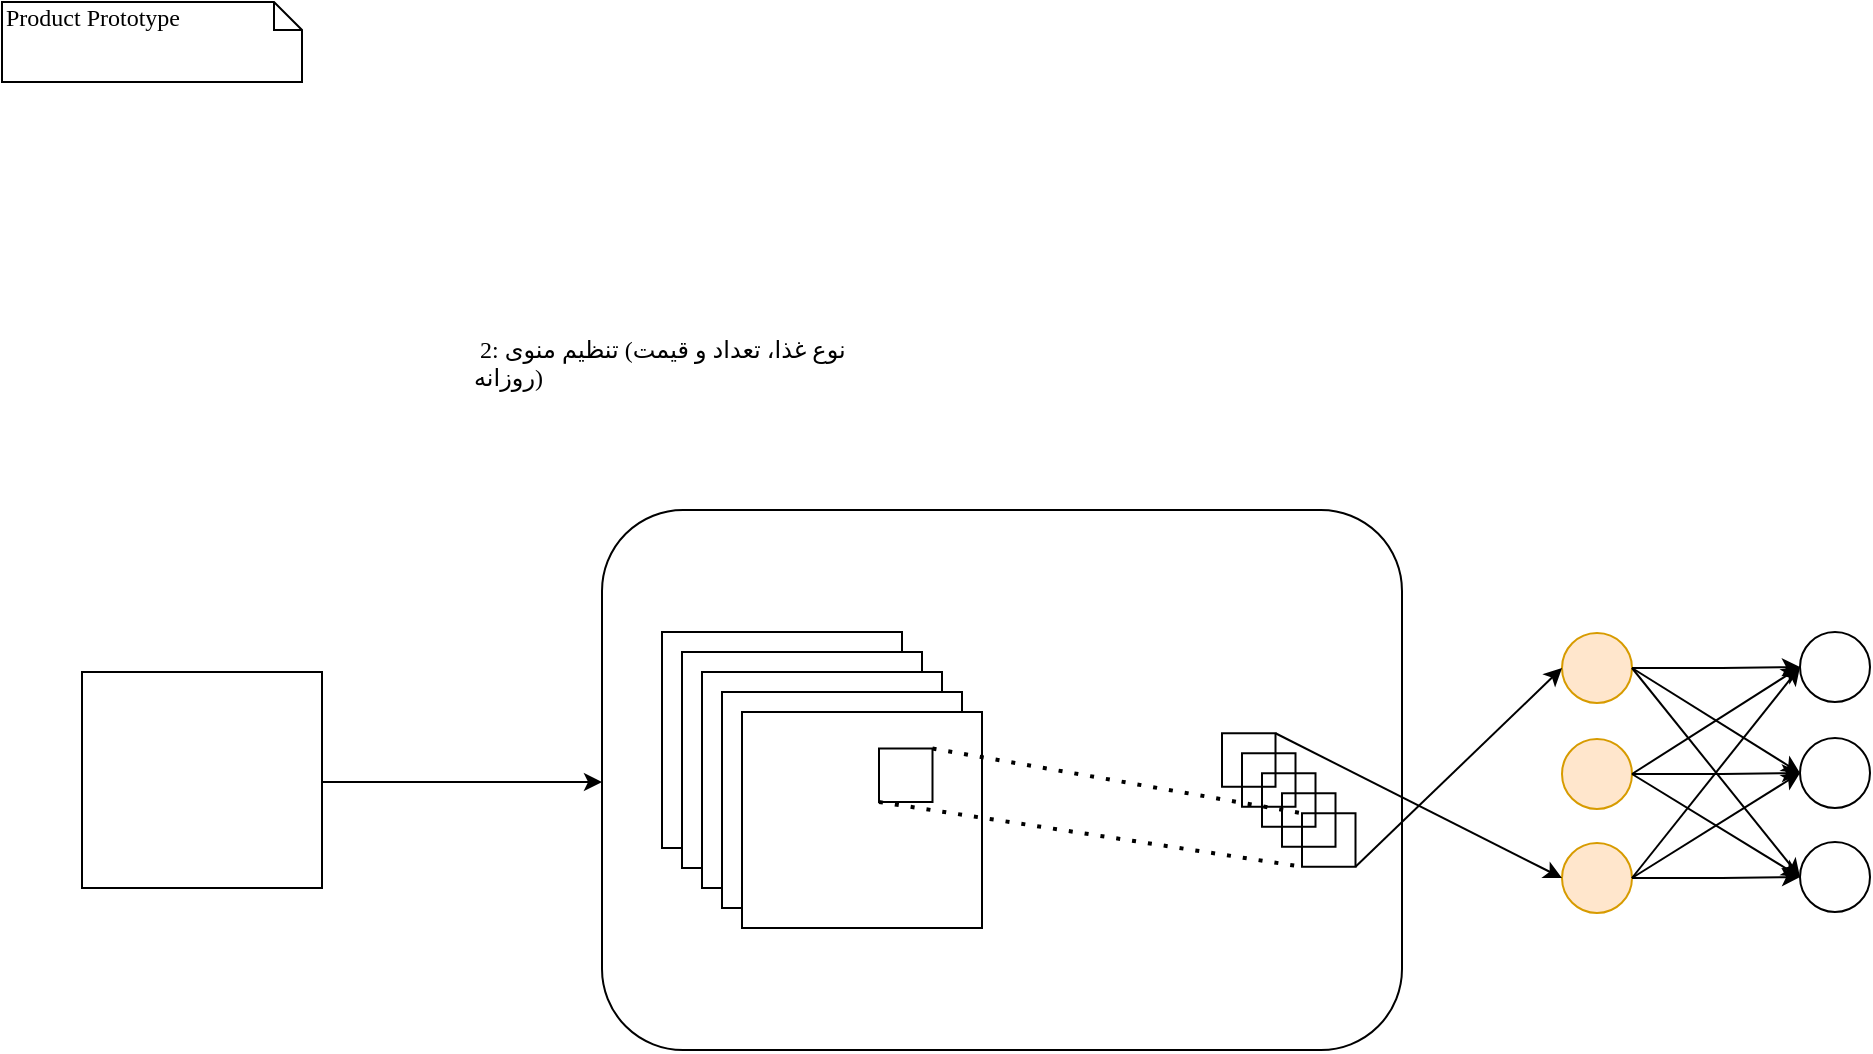<mxfile version="20.7.4" type="github">
  <diagram id="kgpKYQtTHZ0yAKxKKP6v" name="Page-1">
    <mxGraphModel dx="1235" dy="684" grid="1" gridSize="10" guides="1" tooltips="1" connect="1" arrows="1" fold="1" page="1" pageScale="1" pageWidth="1654" pageHeight="1169" math="0" shadow="0">
      <root>
        <mxCell id="0" />
        <mxCell id="1" parent="0" />
        <mxCell id="vwlu7_VKPTwD4sSRkWJh-14" value="" style="rounded=1;whiteSpace=wrap;html=1;fillColor=none;" parent="1" vertex="1">
          <mxGeometry x="300" y="254.01" width="400" height="270" as="geometry" />
        </mxCell>
        <mxCell id="vwlu7_VKPTwD4sSRkWJh-22" value="&lt;span style=&quot;font-family: &amp;#34;verdana&amp;#34; ; text-align: center&quot;&gt;&amp;nbsp;2: نوع غذا، تعداد و قیمت)&amp;nbsp;&lt;/span&gt;&lt;span style=&quot;font-family: &amp;#34;verdana&amp;#34; ; text-align: center&quot;&gt;تنظیم منوی روزانه)&lt;/span&gt;" style="text;whiteSpace=wrap;html=1;" parent="1" vertex="1">
          <mxGeometry x="234" y="160" width="216" height="30" as="geometry" />
        </mxCell>
        <mxCell id="vwlu7_VKPTwD4sSRkWJh-11" value="Product Prototype" style="shape=note;whiteSpace=wrap;html=1;size=14;verticalAlign=top;align=left;spacingTop=-6;rounded=0;shadow=0;comic=0;labelBackgroundColor=none;strokeWidth=1;fontFamily=Verdana;fontSize=12" parent="1" vertex="1">
          <mxGeometry width="150" height="40" as="geometry" />
        </mxCell>
        <mxCell id="yDUGrnm4ATClAlPOhV2n-1" style="edgeStyle=orthogonalEdgeStyle;rounded=0;orthogonalLoop=1;jettySize=auto;html=1;exitX=1;exitY=0.5;exitDx=0;exitDy=0;" edge="1" parent="1" source="vwlu7_VKPTwD4sSRkWJh-13">
          <mxGeometry relative="1" as="geometry">
            <mxPoint x="300" y="390" as="targetPoint" />
            <Array as="points">
              <mxPoint x="170" y="390" />
              <mxPoint x="431" y="390" />
            </Array>
          </mxGeometry>
        </mxCell>
        <mxCell id="vwlu7_VKPTwD4sSRkWJh-13" value="" style="rounded=0;whiteSpace=wrap;html=1;" parent="1" vertex="1">
          <mxGeometry x="40" y="335" width="120" height="108" as="geometry" />
        </mxCell>
        <mxCell id="yDUGrnm4ATClAlPOhV2n-12" value="" style="rounded=0;whiteSpace=wrap;html=1;" vertex="1" parent="1">
          <mxGeometry x="330" y="315" width="120" height="108" as="geometry" />
        </mxCell>
        <mxCell id="yDUGrnm4ATClAlPOhV2n-13" value="" style="rounded=0;whiteSpace=wrap;html=1;" vertex="1" parent="1">
          <mxGeometry x="340" y="325" width="120" height="108" as="geometry" />
        </mxCell>
        <mxCell id="yDUGrnm4ATClAlPOhV2n-14" value="" style="rounded=0;whiteSpace=wrap;html=1;" vertex="1" parent="1">
          <mxGeometry x="350" y="335" width="120" height="108" as="geometry" />
        </mxCell>
        <mxCell id="yDUGrnm4ATClAlPOhV2n-15" value="" style="rounded=0;whiteSpace=wrap;html=1;" vertex="1" parent="1">
          <mxGeometry x="360" y="345" width="120" height="108" as="geometry" />
        </mxCell>
        <mxCell id="yDUGrnm4ATClAlPOhV2n-16" value="" style="rounded=0;whiteSpace=wrap;html=1;" vertex="1" parent="1">
          <mxGeometry x="370" y="355" width="120" height="108" as="geometry" />
        </mxCell>
        <mxCell id="yDUGrnm4ATClAlPOhV2n-22" value="" style="ellipse;whiteSpace=wrap;html=1;aspect=fixed;fillColor=#ffe6cc;strokeColor=#d79b00;" vertex="1" parent="1">
          <mxGeometry x="780" y="315.5" width="35" height="35" as="geometry" />
        </mxCell>
        <mxCell id="yDUGrnm4ATClAlPOhV2n-23" value="" style="ellipse;whiteSpace=wrap;html=1;aspect=fixed;fillColor=#ffe6cc;strokeColor=#d79b00;" vertex="1" parent="1">
          <mxGeometry x="780" y="420.5" width="35" height="35" as="geometry" />
        </mxCell>
        <mxCell id="yDUGrnm4ATClAlPOhV2n-25" value="" style="ellipse;whiteSpace=wrap;html=1;aspect=fixed;fillColor=#ffe6cc;strokeColor=#d79b00;" vertex="1" parent="1">
          <mxGeometry x="780" y="368.5" width="35" height="35" as="geometry" />
        </mxCell>
        <mxCell id="yDUGrnm4ATClAlPOhV2n-30" value="" style="ellipse;whiteSpace=wrap;html=1;aspect=fixed;" vertex="1" parent="1">
          <mxGeometry x="899" y="315" width="35" height="35" as="geometry" />
        </mxCell>
        <mxCell id="yDUGrnm4ATClAlPOhV2n-31" value="" style="ellipse;whiteSpace=wrap;html=1;aspect=fixed;" vertex="1" parent="1">
          <mxGeometry x="899" y="420" width="35" height="35" as="geometry" />
        </mxCell>
        <mxCell id="yDUGrnm4ATClAlPOhV2n-32" value="" style="ellipse;whiteSpace=wrap;html=1;aspect=fixed;" vertex="1" parent="1">
          <mxGeometry x="899" y="368" width="35" height="35" as="geometry" />
        </mxCell>
        <mxCell id="yDUGrnm4ATClAlPOhV2n-33" style="edgeStyle=orthogonalEdgeStyle;rounded=0;orthogonalLoop=1;jettySize=auto;html=1;exitX=1;exitY=0.5;exitDx=0;exitDy=0;entryX=0;entryY=0.5;entryDx=0;entryDy=0;" edge="1" parent="1" source="yDUGrnm4ATClAlPOhV2n-22" target="yDUGrnm4ATClAlPOhV2n-30">
          <mxGeometry relative="1" as="geometry">
            <mxPoint x="934" y="241" as="targetPoint" />
            <mxPoint x="794" y="240" as="sourcePoint" />
            <Array as="points">
              <mxPoint x="860" y="333" />
              <mxPoint x="860" y="333" />
            </Array>
          </mxGeometry>
        </mxCell>
        <mxCell id="yDUGrnm4ATClAlPOhV2n-34" style="edgeStyle=orthogonalEdgeStyle;rounded=0;orthogonalLoop=1;jettySize=auto;html=1;exitX=1;exitY=0.5;exitDx=0;exitDy=0;entryX=0;entryY=0.5;entryDx=0;entryDy=0;" edge="1" parent="1" source="yDUGrnm4ATClAlPOhV2n-25" target="yDUGrnm4ATClAlPOhV2n-32">
          <mxGeometry relative="1" as="geometry">
            <mxPoint x="909.0" y="352.5" as="targetPoint" />
            <mxPoint x="825.0" y="353" as="sourcePoint" />
            <Array as="points">
              <mxPoint x="860" y="386" />
              <mxPoint x="860" y="386" />
            </Array>
          </mxGeometry>
        </mxCell>
        <mxCell id="yDUGrnm4ATClAlPOhV2n-35" style="edgeStyle=orthogonalEdgeStyle;rounded=0;orthogonalLoop=1;jettySize=auto;html=1;exitX=1;exitY=0.5;exitDx=0;exitDy=0;entryX=0;entryY=0.5;entryDx=0;entryDy=0;" edge="1" parent="1" source="yDUGrnm4ATClAlPOhV2n-23" target="yDUGrnm4ATClAlPOhV2n-31">
          <mxGeometry relative="1" as="geometry">
            <mxPoint x="919.0" y="372.5" as="targetPoint" />
            <mxPoint x="835.0" y="373" as="sourcePoint" />
            <Array as="points">
              <mxPoint x="860" y="438" />
              <mxPoint x="860" y="438" />
            </Array>
          </mxGeometry>
        </mxCell>
        <mxCell id="yDUGrnm4ATClAlPOhV2n-37" value="" style="endArrow=classic;html=1;rounded=0;entryX=0;entryY=0.5;entryDx=0;entryDy=0;exitX=1;exitY=0.5;exitDx=0;exitDy=0;" edge="1" parent="1" source="yDUGrnm4ATClAlPOhV2n-25" target="yDUGrnm4ATClAlPOhV2n-30">
          <mxGeometry width="50" height="50" relative="1" as="geometry">
            <mxPoint x="815" y="385" as="sourcePoint" />
            <mxPoint x="865" y="335" as="targetPoint" />
          </mxGeometry>
        </mxCell>
        <mxCell id="yDUGrnm4ATClAlPOhV2n-39" value="" style="endArrow=classic;html=1;rounded=0;exitX=1;exitY=0.5;exitDx=0;exitDy=0;entryX=0;entryY=0.5;entryDx=0;entryDy=0;" edge="1" parent="1" source="yDUGrnm4ATClAlPOhV2n-23" target="yDUGrnm4ATClAlPOhV2n-32">
          <mxGeometry width="50" height="50" relative="1" as="geometry">
            <mxPoint x="480" y="320" as="sourcePoint" />
            <mxPoint x="530" y="270" as="targetPoint" />
          </mxGeometry>
        </mxCell>
        <mxCell id="yDUGrnm4ATClAlPOhV2n-40" value="" style="endArrow=classic;html=1;rounded=0;entryX=0;entryY=0.5;entryDx=0;entryDy=0;exitX=1;exitY=0.5;exitDx=0;exitDy=0;" edge="1" parent="1" source="yDUGrnm4ATClAlPOhV2n-22" target="yDUGrnm4ATClAlPOhV2n-32">
          <mxGeometry width="50" height="50" relative="1" as="geometry">
            <mxPoint x="480" y="320" as="sourcePoint" />
            <mxPoint x="530" y="270" as="targetPoint" />
          </mxGeometry>
        </mxCell>
        <mxCell id="yDUGrnm4ATClAlPOhV2n-41" value="" style="endArrow=classic;html=1;rounded=0;entryX=0;entryY=0.5;entryDx=0;entryDy=0;exitX=1;exitY=0.5;exitDx=0;exitDy=0;" edge="1" parent="1" source="yDUGrnm4ATClAlPOhV2n-25" target="yDUGrnm4ATClAlPOhV2n-31">
          <mxGeometry width="50" height="50" relative="1" as="geometry">
            <mxPoint x="480" y="320" as="sourcePoint" />
            <mxPoint x="530" y="270" as="targetPoint" />
          </mxGeometry>
        </mxCell>
        <mxCell id="yDUGrnm4ATClAlPOhV2n-42" value="" style="endArrow=classic;html=1;rounded=0;entryX=0;entryY=0.5;entryDx=0;entryDy=0;exitX=1;exitY=0.5;exitDx=0;exitDy=0;" edge="1" parent="1" source="yDUGrnm4ATClAlPOhV2n-22" target="yDUGrnm4ATClAlPOhV2n-31">
          <mxGeometry width="50" height="50" relative="1" as="geometry">
            <mxPoint x="480" y="320" as="sourcePoint" />
            <mxPoint x="530" y="270" as="targetPoint" />
          </mxGeometry>
        </mxCell>
        <mxCell id="yDUGrnm4ATClAlPOhV2n-43" value="" style="endArrow=classic;html=1;rounded=0;exitX=1;exitY=0.5;exitDx=0;exitDy=0;entryX=0;entryY=0.5;entryDx=0;entryDy=0;" edge="1" parent="1" source="yDUGrnm4ATClAlPOhV2n-23" target="yDUGrnm4ATClAlPOhV2n-30">
          <mxGeometry width="50" height="50" relative="1" as="geometry">
            <mxPoint x="480" y="320" as="sourcePoint" />
            <mxPoint x="530" y="270" as="targetPoint" />
          </mxGeometry>
        </mxCell>
        <mxCell id="yDUGrnm4ATClAlPOhV2n-45" value="" style="whiteSpace=wrap;html=1;aspect=fixed;fillColor=none;" vertex="1" parent="1">
          <mxGeometry x="438.5" y="373.25" width="26.75" height="26.75" as="geometry" />
        </mxCell>
        <mxCell id="yDUGrnm4ATClAlPOhV2n-46" value="" style="endArrow=none;dashed=1;html=1;dashPattern=1 3;strokeWidth=2;rounded=0;exitX=1;exitY=0;exitDx=0;exitDy=0;entryX=0;entryY=0;entryDx=0;entryDy=0;" edge="1" parent="1" source="yDUGrnm4ATClAlPOhV2n-45" target="yDUGrnm4ATClAlPOhV2n-56">
          <mxGeometry width="50" height="50" relative="1" as="geometry">
            <mxPoint x="480" y="320" as="sourcePoint" />
            <mxPoint x="530" y="270" as="targetPoint" />
          </mxGeometry>
        </mxCell>
        <mxCell id="yDUGrnm4ATClAlPOhV2n-50" value="" style="whiteSpace=wrap;html=1;aspect=fixed;fillColor=none;" vertex="1" parent="1">
          <mxGeometry x="610" y="365.63" width="26.75" height="26.75" as="geometry" />
        </mxCell>
        <mxCell id="yDUGrnm4ATClAlPOhV2n-53" value="" style="whiteSpace=wrap;html=1;aspect=fixed;fillColor=none;" vertex="1" parent="1">
          <mxGeometry x="620" y="375.63" width="26.75" height="26.75" as="geometry" />
        </mxCell>
        <mxCell id="yDUGrnm4ATClAlPOhV2n-54" value="" style="whiteSpace=wrap;html=1;aspect=fixed;fillColor=none;" vertex="1" parent="1">
          <mxGeometry x="630" y="385.63" width="26.75" height="26.75" as="geometry" />
        </mxCell>
        <mxCell id="yDUGrnm4ATClAlPOhV2n-55" value="" style="whiteSpace=wrap;html=1;aspect=fixed;fillColor=none;" vertex="1" parent="1">
          <mxGeometry x="640" y="395.63" width="26.75" height="26.75" as="geometry" />
        </mxCell>
        <mxCell id="yDUGrnm4ATClAlPOhV2n-56" value="" style="whiteSpace=wrap;html=1;aspect=fixed;fillColor=none;" vertex="1" parent="1">
          <mxGeometry x="650" y="405.63" width="26.75" height="26.75" as="geometry" />
        </mxCell>
        <mxCell id="yDUGrnm4ATClAlPOhV2n-57" value="" style="endArrow=none;dashed=1;html=1;dashPattern=1 3;strokeWidth=2;rounded=0;exitX=0;exitY=1;exitDx=0;exitDy=0;entryX=0;entryY=1;entryDx=0;entryDy=0;" edge="1" parent="1" source="yDUGrnm4ATClAlPOhV2n-45" target="yDUGrnm4ATClAlPOhV2n-56">
          <mxGeometry width="50" height="50" relative="1" as="geometry">
            <mxPoint x="480" y="320" as="sourcePoint" />
            <mxPoint x="530" y="270" as="targetPoint" />
          </mxGeometry>
        </mxCell>
        <mxCell id="yDUGrnm4ATClAlPOhV2n-59" value="" style="endArrow=classic;html=1;rounded=0;entryX=0;entryY=0.5;entryDx=0;entryDy=0;exitX=1;exitY=1;exitDx=0;exitDy=0;" edge="1" parent="1" source="yDUGrnm4ATClAlPOhV2n-56" target="yDUGrnm4ATClAlPOhV2n-22">
          <mxGeometry width="50" height="50" relative="1" as="geometry">
            <mxPoint x="680" y="430" as="sourcePoint" />
            <mxPoint x="530" y="270" as="targetPoint" />
          </mxGeometry>
        </mxCell>
        <mxCell id="yDUGrnm4ATClAlPOhV2n-62" value="" style="endArrow=classic;html=1;rounded=0;exitX=1;exitY=0;exitDx=0;exitDy=0;entryX=0;entryY=0.5;entryDx=0;entryDy=0;" edge="1" parent="1" source="yDUGrnm4ATClAlPOhV2n-50" target="yDUGrnm4ATClAlPOhV2n-23">
          <mxGeometry width="50" height="50" relative="1" as="geometry">
            <mxPoint x="480" y="320" as="sourcePoint" />
            <mxPoint x="530" y="270" as="targetPoint" />
          </mxGeometry>
        </mxCell>
      </root>
    </mxGraphModel>
  </diagram>
</mxfile>
